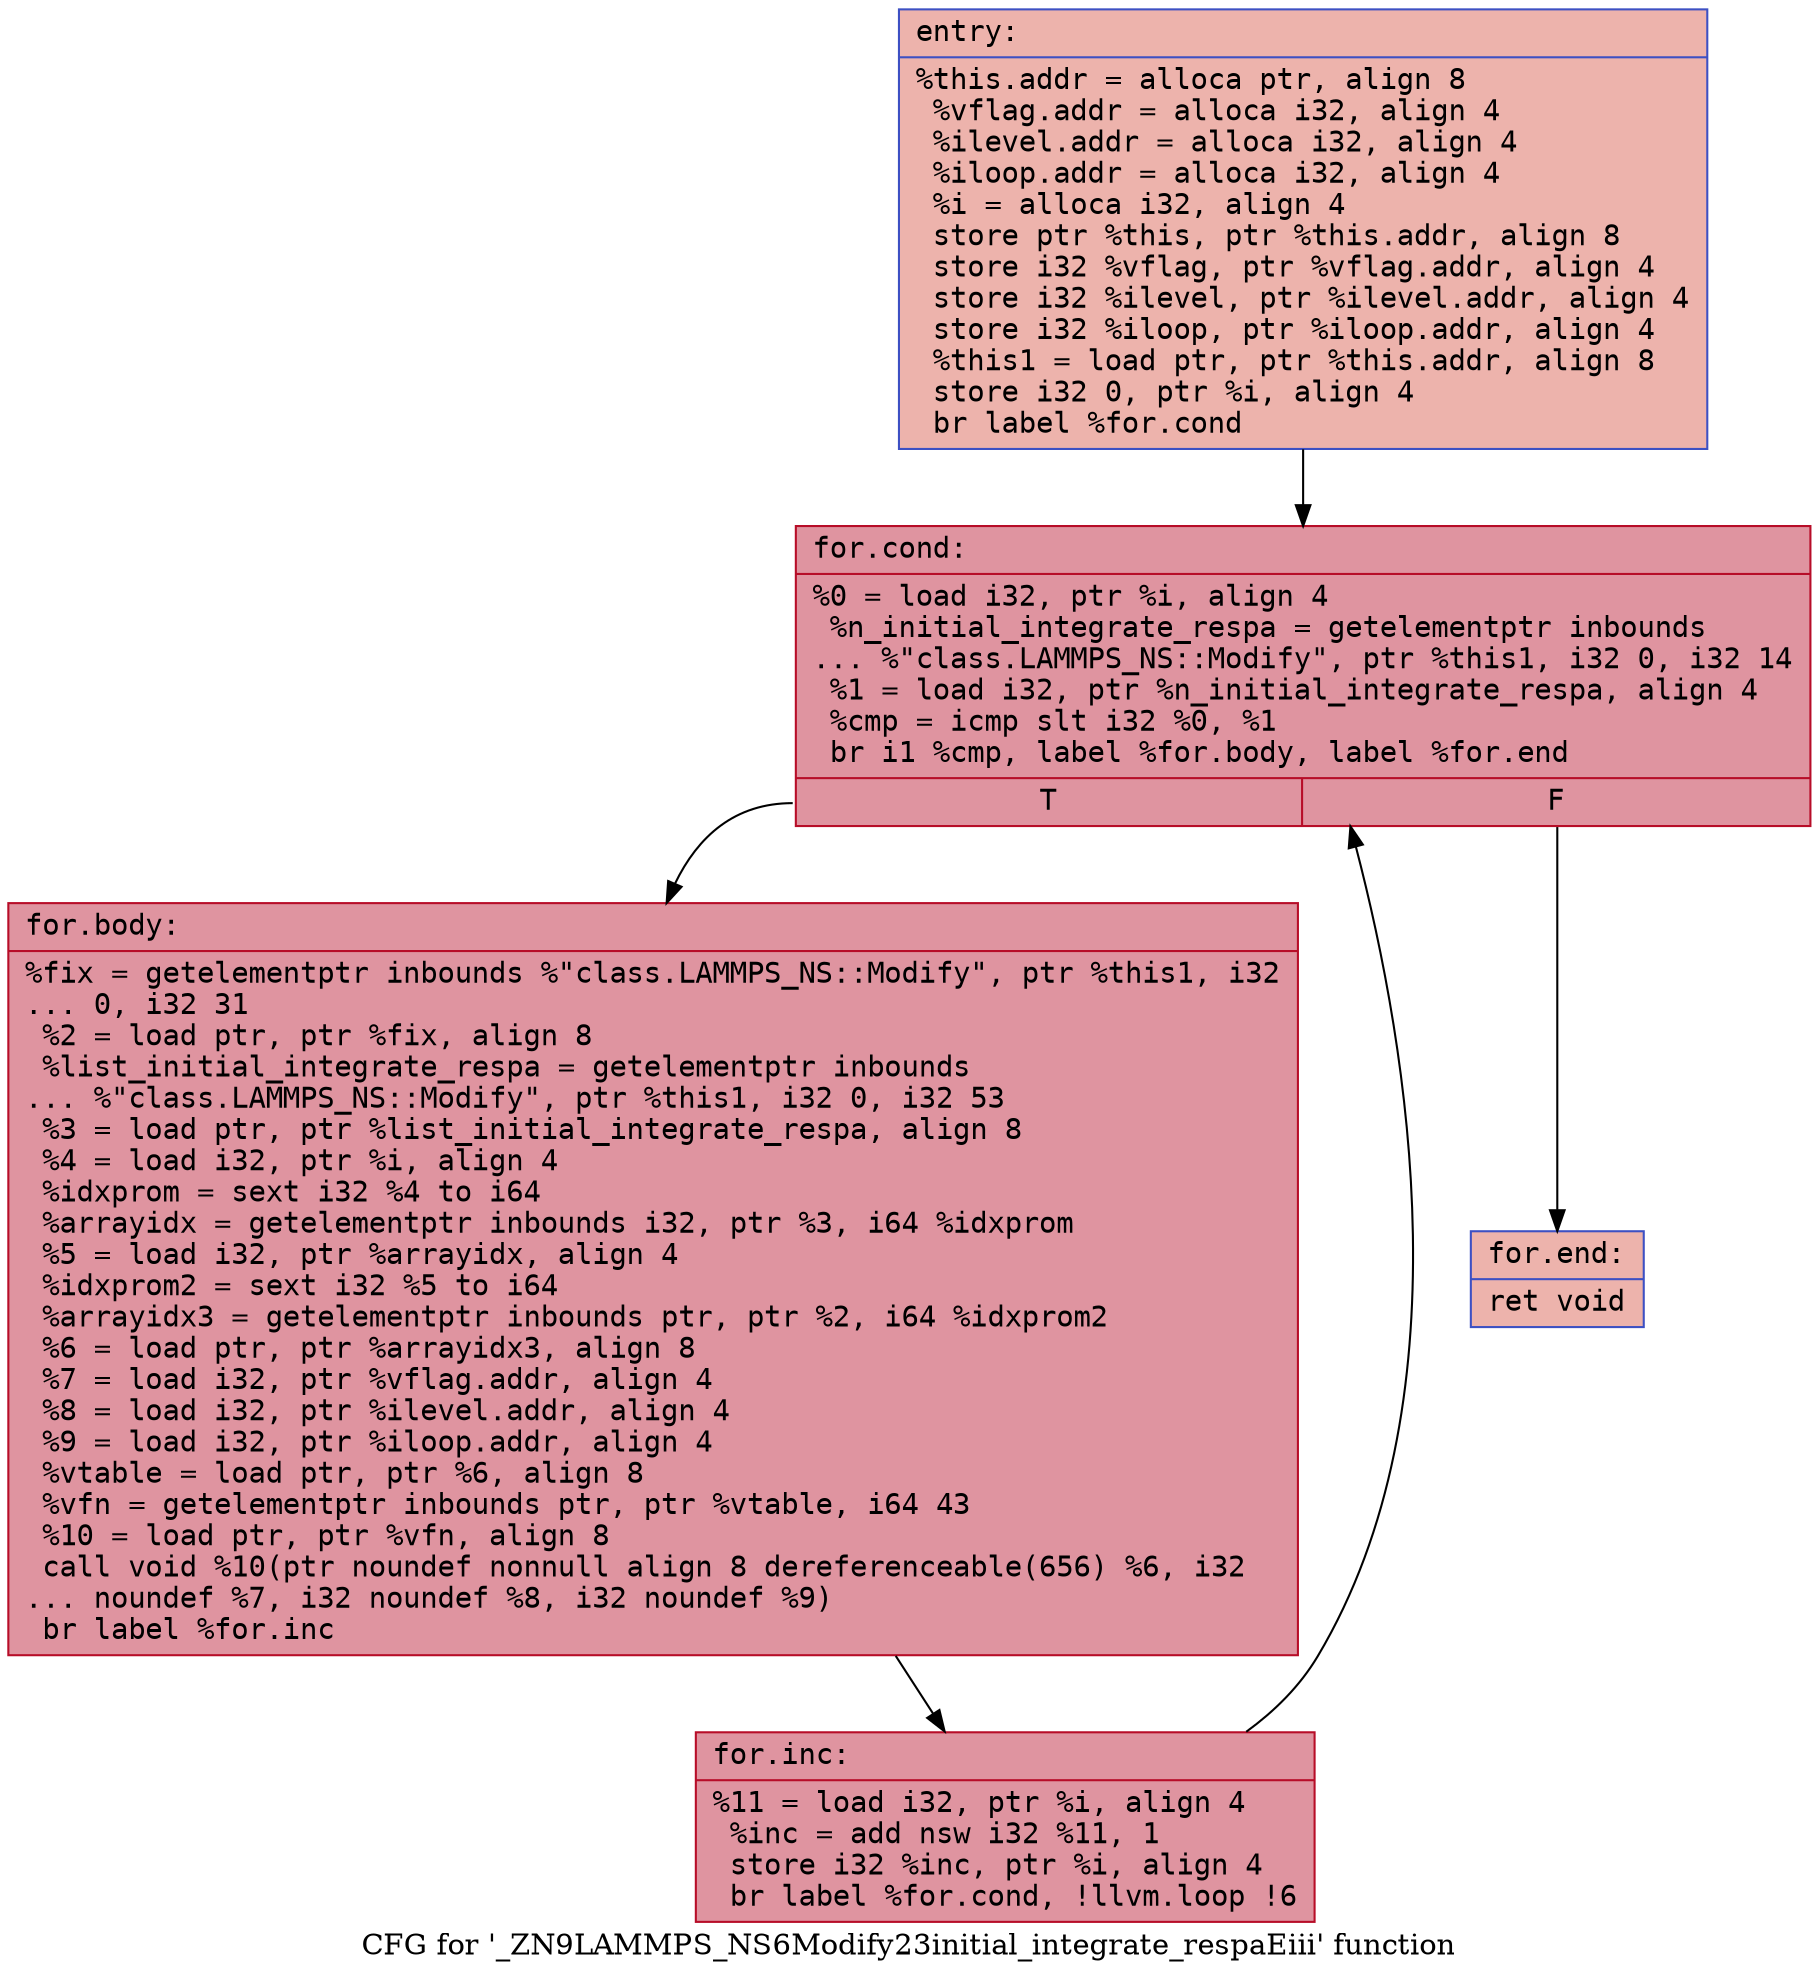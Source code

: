 digraph "CFG for '_ZN9LAMMPS_NS6Modify23initial_integrate_respaEiii' function" {
	label="CFG for '_ZN9LAMMPS_NS6Modify23initial_integrate_respaEiii' function";

	Node0x561f162e02a0 [shape=record,color="#3d50c3ff", style=filled, fillcolor="#d6524470" fontname="Courier",label="{entry:\l|  %this.addr = alloca ptr, align 8\l  %vflag.addr = alloca i32, align 4\l  %ilevel.addr = alloca i32, align 4\l  %iloop.addr = alloca i32, align 4\l  %i = alloca i32, align 4\l  store ptr %this, ptr %this.addr, align 8\l  store i32 %vflag, ptr %vflag.addr, align 4\l  store i32 %ilevel, ptr %ilevel.addr, align 4\l  store i32 %iloop, ptr %iloop.addr, align 4\l  %this1 = load ptr, ptr %this.addr, align 8\l  store i32 0, ptr %i, align 4\l  br label %for.cond\l}"];
	Node0x561f162e02a0 -> Node0x561f162e0960[tooltip="entry -> for.cond\nProbability 100.00%" ];
	Node0x561f162e0960 [shape=record,color="#b70d28ff", style=filled, fillcolor="#b70d2870" fontname="Courier",label="{for.cond:\l|  %0 = load i32, ptr %i, align 4\l  %n_initial_integrate_respa = getelementptr inbounds\l... %\"class.LAMMPS_NS::Modify\", ptr %this1, i32 0, i32 14\l  %1 = load i32, ptr %n_initial_integrate_respa, align 4\l  %cmp = icmp slt i32 %0, %1\l  br i1 %cmp, label %for.body, label %for.end\l|{<s0>T|<s1>F}}"];
	Node0x561f162e0960:s0 -> Node0x561f162e0ef0[tooltip="for.cond -> for.body\nProbability 96.88%" ];
	Node0x561f162e0960:s1 -> Node0x561f162e0f40[tooltip="for.cond -> for.end\nProbability 3.12%" ];
	Node0x561f162e0ef0 [shape=record,color="#b70d28ff", style=filled, fillcolor="#b70d2870" fontname="Courier",label="{for.body:\l|  %fix = getelementptr inbounds %\"class.LAMMPS_NS::Modify\", ptr %this1, i32\l... 0, i32 31\l  %2 = load ptr, ptr %fix, align 8\l  %list_initial_integrate_respa = getelementptr inbounds\l... %\"class.LAMMPS_NS::Modify\", ptr %this1, i32 0, i32 53\l  %3 = load ptr, ptr %list_initial_integrate_respa, align 8\l  %4 = load i32, ptr %i, align 4\l  %idxprom = sext i32 %4 to i64\l  %arrayidx = getelementptr inbounds i32, ptr %3, i64 %idxprom\l  %5 = load i32, ptr %arrayidx, align 4\l  %idxprom2 = sext i32 %5 to i64\l  %arrayidx3 = getelementptr inbounds ptr, ptr %2, i64 %idxprom2\l  %6 = load ptr, ptr %arrayidx3, align 8\l  %7 = load i32, ptr %vflag.addr, align 4\l  %8 = load i32, ptr %ilevel.addr, align 4\l  %9 = load i32, ptr %iloop.addr, align 4\l  %vtable = load ptr, ptr %6, align 8\l  %vfn = getelementptr inbounds ptr, ptr %vtable, i64 43\l  %10 = load ptr, ptr %vfn, align 8\l  call void %10(ptr noundef nonnull align 8 dereferenceable(656) %6, i32\l... noundef %7, i32 noundef %8, i32 noundef %9)\l  br label %for.inc\l}"];
	Node0x561f162e0ef0 -> Node0x561f162e1c70[tooltip="for.body -> for.inc\nProbability 100.00%" ];
	Node0x561f162e1c70 [shape=record,color="#b70d28ff", style=filled, fillcolor="#b70d2870" fontname="Courier",label="{for.inc:\l|  %11 = load i32, ptr %i, align 4\l  %inc = add nsw i32 %11, 1\l  store i32 %inc, ptr %i, align 4\l  br label %for.cond, !llvm.loop !6\l}"];
	Node0x561f162e1c70 -> Node0x561f162e0960[tooltip="for.inc -> for.cond\nProbability 100.00%" ];
	Node0x561f162e0f40 [shape=record,color="#3d50c3ff", style=filled, fillcolor="#d6524470" fontname="Courier",label="{for.end:\l|  ret void\l}"];
}
